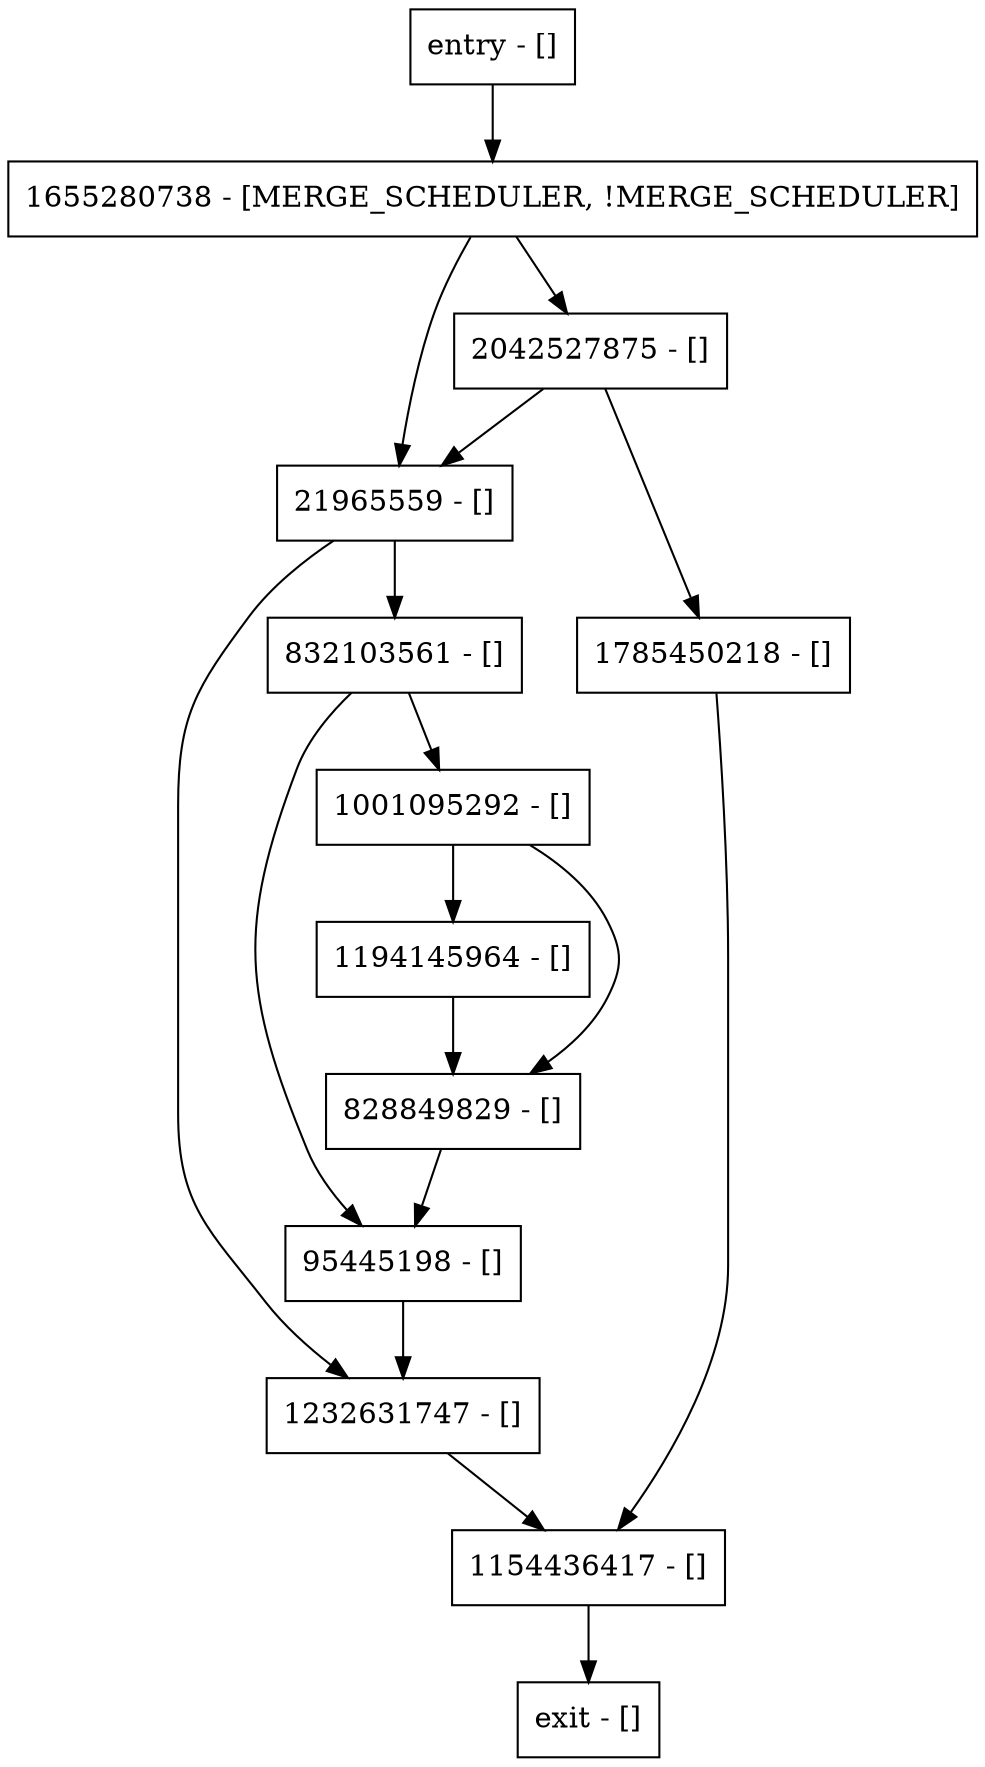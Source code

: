 digraph onInsert {
node [shape=record];
1785450218 [label="1785450218 - []"];
21965559 [label="21965559 - []"];
1194145964 [label="1194145964 - []"];
95445198 [label="95445198 - []"];
1154436417 [label="1154436417 - []"];
1232631747 [label="1232631747 - []"];
1001095292 [label="1001095292 - []"];
entry [label="entry - []"];
exit [label="exit - []"];
1655280738 [label="1655280738 - [MERGE_SCHEDULER, !MERGE_SCHEDULER]"];
2042527875 [label="2042527875 - []"];
832103561 [label="832103561 - []"];
828849829 [label="828849829 - []"];
entry;
exit;
1785450218 -> 1154436417;
21965559 -> 832103561;
21965559 -> 1232631747;
1194145964 -> 828849829;
95445198 -> 1232631747;
1154436417 -> exit;
1232631747 -> 1154436417;
1001095292 -> 1194145964;
1001095292 -> 828849829;
entry -> 1655280738;
1655280738 -> 21965559;
1655280738 -> 2042527875;
2042527875 -> 1785450218;
2042527875 -> 21965559;
832103561 -> 95445198;
832103561 -> 1001095292;
828849829 -> 95445198;
}
